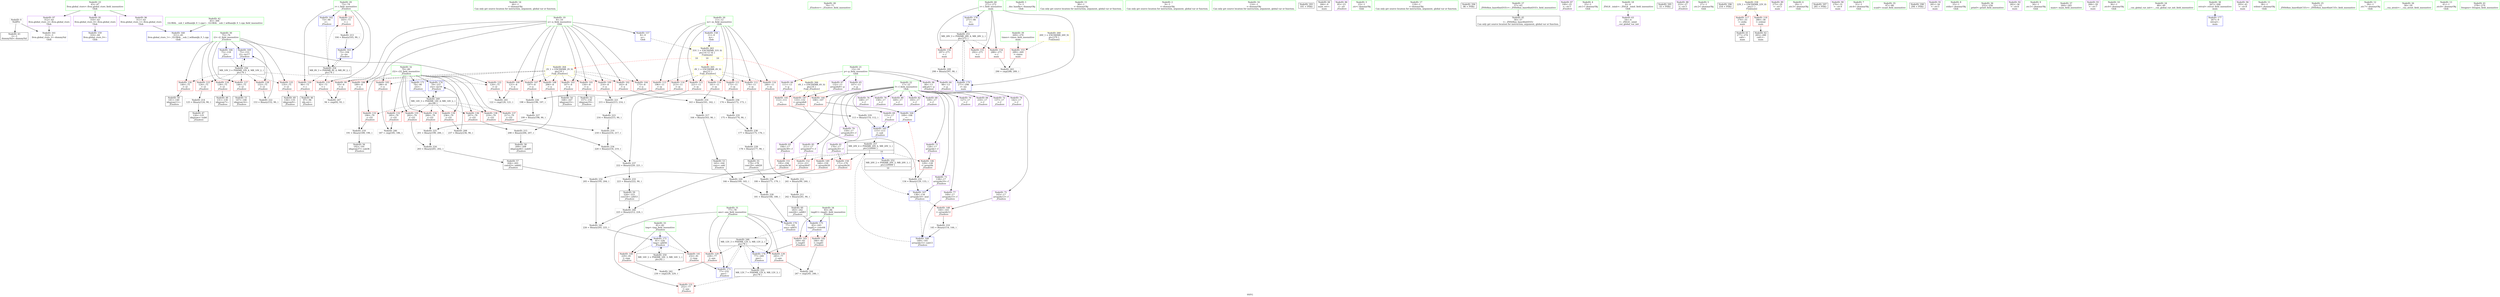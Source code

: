 digraph "SVFG" {
	label="SVFG";

	Node0x55d96ee1b950 [shape=record,color=grey,label="{NodeID: 0\nNullPtr}"];
	Node0x55d96ee1b950 -> Node0x55d96ee37590[style=solid];
	Node0x55d96ee1b950 -> Node0x55d96ee3f760[style=solid];
	Node0x55d96ee53ef0 [shape=record,color=yellow,style=double,label="{NodeID: 263\n31V_1 = ENCHI(MR_31V_0)\npts\{10 12 16 \}\nFun[main]|{<s0>10|<s1>10|<s2>10}}"];
	Node0x55d96ee53ef0:s0 -> Node0x55d96ee53fd0[style=dashed,color=red];
	Node0x55d96ee53ef0:s1 -> Node0x55d96ee540e0[style=dashed,color=red];
	Node0x55d96ee53ef0:s2 -> Node0x55d96ee541c0[style=dashed,color=red];
	Node0x55d96ee37b30 [shape=record,color=purple,label="{NodeID: 97\n312\<--43\nllvm.global_ctors_2\<--llvm.global_ctors\nGlob }"];
	Node0x55d96ee37b30 -> Node0x55d96ee3f760[style=solid];
	Node0x55d96ee35a40 [shape=record,color=green,label="{NodeID: 14\n44\<--1\n\<--dummyObj\nCan only get source location for instruction, argument, global var or function.}"];
	Node0x55d96ee386c0 [shape=record,color=red,label="{NodeID: 111\n172\<--11\n\<--m\n_Z5solvev\n}"];
	Node0x55d96ee386c0 -> Node0x55d96ee45650[style=solid];
	Node0x55d96ee36840 [shape=record,color=green,label="{NodeID: 28\n70\<--71\n_Z5solvev\<--_Z5solvev_field_insensitive\n}"];
	Node0x55d96ee3bcd0 [shape=record,color=grey,label="{NodeID: 208\n237 = Binary(236, 90, )\n}"];
	Node0x55d96ee3bcd0 -> Node0x55d96ee40220[style=solid];
	Node0x55d96ee3d960 [shape=record,color=red,label="{NodeID: 125\n135\<--75\n\<--i2\n_Z5solvev\n}"];
	Node0x55d96ee3d960 -> Node0x55d96ee38af0[style=solid];
	Node0x55d96ee37490 [shape=record,color=green,label="{NodeID: 42\n45\<--306\n_GLOBAL__sub_I_williamljb_0_1.cpp\<--_GLOBAL__sub_I_williamljb_0_1.cpp_field_insensitive\n}"];
	Node0x55d96ee37490 -> Node0x55d96ee3f660[style=solid];
	Node0x55d96ee44150 [shape=record,color=grey,label="{NodeID: 222\n153 = Binary(152, 90, )\n}"];
	Node0x55d96ee44150 -> Node0x55d96ee3fe10[style=solid];
	Node0x55d96ee3e4c0 [shape=record,color=red,label="{NodeID: 139\n236\<--79\n\<--i32\n_Z5solvev\n}"];
	Node0x55d96ee3e4c0 -> Node0x55d96ee3bcd0[style=solid];
	Node0x55d96ee390a0 [shape=record,color=black,label="{NodeID: 56\n192\<--191\nidxprom37\<--sub36\n_Z5solvev\n}"];
	Node0x55d96ee45650 [shape=record,color=grey,label="{NodeID: 236\n174 = Binary(172, 173, )\n}"];
	Node0x55d96ee45650 -> Node0x55d96ee454d0[style=solid];
	Node0x55d96ee3f020 [shape=record,color=red,label="{NodeID: 153\n289\<--269\n\<--times\nmain\n}"];
	Node0x55d96ee3f020 -> Node0x55d96ee3ca50[style=solid];
	Node0x55d96ee39c00 [shape=record,color=purple,label="{NodeID: 70\n127\<--17\n\<--f\n_Z5solvev\n}"];
	Node0x55d96ee50850 [shape=record,color=black,label="{NodeID: 250\nMR_16V_2 = PHI(MR_16V_3, MR_16V_1, )\npts\{82 \}\n}"];
	Node0x55d96ee50850 -> Node0x55d96ee40080[style=dashed];
	Node0x55d96ee3fc70 [shape=record,color=blue,label="{NodeID: 167\n138\<--134\narrayidx10\<--mul\n_Z5solvev\n}"];
	Node0x55d96ee3fc70 -> Node0x55d96ee3ec10[style=dashed];
	Node0x55d96ee3fc70 -> Node0x55d96ee3fd40[style=dashed];
	Node0x55d96ee3a760 [shape=record,color=purple,label="{NodeID: 84\n210\<--17\n\<--f\n_Z5solvev\n}"];
	Node0x55d96ee1bcb0 [shape=record,color=green,label="{NodeID: 1\n7\<--1\n__dso_handle\<--dummyObj\nGlob }"];
	Node0x55d96ee53fd0 [shape=record,color=yellow,style=double,label="{NodeID: 264\n2V_1 = ENCHI(MR_2V_0)\npts\{10 \}\nFun[_Z5solvev]}"];
	Node0x55d96ee53fd0 -> Node0x55d96ee37d00[style=dashed];
	Node0x55d96ee53fd0 -> Node0x55d96ee37dd0[style=dashed];
	Node0x55d96ee53fd0 -> Node0x55d96ee37ea0[style=dashed];
	Node0x55d96ee53fd0 -> Node0x55d96ee37f70[style=dashed];
	Node0x55d96ee53fd0 -> Node0x55d96ee38040[style=dashed];
	Node0x55d96ee53fd0 -> Node0x55d96ee38110[style=dashed];
	Node0x55d96ee53fd0 -> Node0x55d96ee381e0[style=dashed];
	Node0x55d96ee53fd0 -> Node0x55d96ee382b0[style=dashed];
	Node0x55d96ee53fd0 -> Node0x55d96ee38380[style=dashed];
	Node0x55d96ee53fd0 -> Node0x55d96ee38450[style=dashed];
	Node0x55d96ee53fd0 -> Node0x55d96ee38520[style=dashed];
	Node0x55d96ee37c30 [shape=record,color=purple,label="{NodeID: 98\n99\<--13\nadd.ptr\<--p\n_Z5solvev\n}"];
	Node0x55d96ee35b40 [shape=record,color=green,label="{NodeID: 15\n90\<--1\n\<--dummyObj\nCan only get source location for instruction, argument, global var or function.}"];
	Node0x55d96ee38790 [shape=record,color=red,label="{NodeID: 112\n176\<--11\n\<--m\n_Z5solvev\n}"];
	Node0x55d96ee38790 -> Node0x55d96ee3c2d0[style=solid];
	Node0x55d96ee36940 [shape=record,color=green,label="{NodeID: 29\n73\<--74\ni\<--i_field_insensitive\n_Z5solvev\n}"];
	Node0x55d96ee36940 -> Node0x55d96ee3d480[style=solid];
	Node0x55d96ee36940 -> Node0x55d96ee3d550[style=solid];
	Node0x55d96ee36940 -> Node0x55d96ee3d620[style=solid];
	Node0x55d96ee36940 -> Node0x55d96ee3f860[style=solid];
	Node0x55d96ee36940 -> Node0x55d96ee3f930[style=solid];
	Node0x55d96ee3be50 [shape=record,color=grey,label="{NodeID: 209\n298 = Binary(297, 90, )\n}"];
	Node0x55d96ee3be50 -> Node0x55d96ee40630[style=solid];
	Node0x55d96ee3da30 [shape=record,color=red,label="{NodeID: 126\n140\<--75\n\<--i2\n_Z5solvev\n}"];
	Node0x55d96ee3da30 -> Node0x55d96ee38bc0[style=solid];
	Node0x55d96ee37590 [shape=record,color=black,label="{NodeID: 43\n2\<--3\ndummyVal\<--dummyVal\n}"];
	Node0x55d96ee442d0 [shape=record,color=grey,label="{NodeID: 223\n216 = Binary(215, 90, )\n}"];
	Node0x55d96ee442d0 -> Node0x55d96ee43cd0[style=solid];
	Node0x55d96ee3e590 [shape=record,color=red,label="{NodeID: 140\n229\<--81\n\<--tmp\n_Z5solvev\n}"];
	Node0x55d96ee3e590 -> Node0x55d96ee3c8d0[style=solid];
	Node0x55d96ee39170 [shape=record,color=black,label="{NodeID: 57\n204\<--203\nconv43\<--add42\n_Z5solvev\n}"];
	Node0x55d96ee39170 -> Node0x55d96ee45050[style=solid];
	Node0x55d96ee3c150 [shape=record,color=grey,label="{NodeID: 237\n222 = Binary(220, 221, )\n}"];
	Node0x55d96ee3c150 -> Node0x55d96ee451d0[style=solid];
	Node0x55d96ee3f0f0 [shape=record,color=red,label="{NodeID: 154\n288\<--271\n\<--i\nmain\n}"];
	Node0x55d96ee3f0f0 -> Node0x55d96ee3ca50[style=solid];
	Node0x55d96ee39cd0 [shape=record,color=purple,label="{NodeID: 71\n128\<--17\narrayidx\<--f\n_Z5solvev\n}"];
	Node0x55d96ee39cd0 -> Node0x55d96ee3ea70[style=solid];
	Node0x55d96ee50d50 [shape=record,color=black,label="{NodeID: 251\nMR_28V_3 = PHI(MR_28V_4, MR_28V_2, )\npts\{272 \}\n}"];
	Node0x55d96ee50d50 -> Node0x55d96ee3f0f0[style=dashed];
	Node0x55d96ee50d50 -> Node0x55d96ee3f1c0[style=dashed];
	Node0x55d96ee50d50 -> Node0x55d96ee3f290[style=dashed];
	Node0x55d96ee50d50 -> Node0x55d96ee40630[style=dashed];
	Node0x55d96ee3fd40 [shape=record,color=blue,label="{NodeID: 168\n149\<--145\narrayidx15\<--sub13\n_Z5solvev\n}"];
	Node0x55d96ee3fd40 -> Node0x55d96ee52b50[style=dashed];
	Node0x55d96ee3a830 [shape=record,color=purple,label="{NodeID: 85\n211\<--17\narrayidx47\<--f\n_Z5solvev\n}"];
	Node0x55d96ee3a830 -> Node0x55d96ee3ef50[style=solid];
	Node0x55d96ee34b50 [shape=record,color=green,label="{NodeID: 2\n9\<--1\n\<--dummyObj\nCan only get source location for instruction, argument, global var or function.}"];
	Node0x55d96ee540e0 [shape=record,color=yellow,style=double,label="{NodeID: 265\n4V_1 = ENCHI(MR_4V_0)\npts\{12 \}\nFun[_Z5solvev]}"];
	Node0x55d96ee540e0 -> Node0x55d96ee385f0[style=dashed];
	Node0x55d96ee540e0 -> Node0x55d96ee386c0[style=dashed];
	Node0x55d96ee540e0 -> Node0x55d96ee38790[style=dashed];
	Node0x55d96ee540e0 -> Node0x55d96ee38860[style=dashed];
	Node0x55d96ee540e0 -> Node0x55d96ee38930[style=dashed];
	Node0x55d96ee540e0 -> Node0x55d96ee3d140[style=dashed];
	Node0x55d96ee540e0 -> Node0x55d96ee3d210[style=dashed];
	Node0x55d96ee37d00 [shape=record,color=red,label="{NodeID: 99\n93\<--8\n\<--n\n_Z5solvev\n}"];
	Node0x55d96ee37d00 -> Node0x55d96ee3d050[style=solid];
	Node0x55d96ee35c40 [shape=record,color=green,label="{NodeID: 16\n114\<--1\n\<--dummyObj\nCan only get source location for instruction, argument, global var or function.}"];
	Node0x55d96ee38860 [shape=record,color=red,label="{NodeID: 113\n196\<--11\n\<--m\n_Z5solvev\n}"];
	Node0x55d96ee38860 -> Node0x55d96ee44750[style=solid];
	Node0x55d96ee36a10 [shape=record,color=green,label="{NodeID: 30\n75\<--76\ni2\<--i2_field_insensitive\n_Z5solvev\n}"];
	Node0x55d96ee36a10 -> Node0x55d96ee3d6f0[style=solid];
	Node0x55d96ee36a10 -> Node0x55d96ee3d7c0[style=solid];
	Node0x55d96ee36a10 -> Node0x55d96ee3d890[style=solid];
	Node0x55d96ee36a10 -> Node0x55d96ee3d960[style=solid];
	Node0x55d96ee36a10 -> Node0x55d96ee3da30[style=solid];
	Node0x55d96ee36a10 -> Node0x55d96ee3db00[style=solid];
	Node0x55d96ee36a10 -> Node0x55d96ee3dbd0[style=solid];
	Node0x55d96ee36a10 -> Node0x55d96ee3fba0[style=solid];
	Node0x55d96ee36a10 -> Node0x55d96ee3fe10[style=solid];
	Node0x55d96eb5d0f0 [shape=record,color=black,label="{NodeID: 293\n101 = PHI()\n}"];
	Node0x55d96ee3bfd0 [shape=record,color=grey,label="{NodeID: 210\n145 = Binary(114, 144, )\n}"];
	Node0x55d96ee3bfd0 -> Node0x55d96ee3fd40[style=solid];
	Node0x55d96ee3db00 [shape=record,color=red,label="{NodeID: 127\n146\<--75\n\<--i2\n_Z5solvev\n}"];
	Node0x55d96ee3db00 -> Node0x55d96ee38c90[style=solid];
	Node0x55d96ee37690 [shape=record,color=black,label="{NodeID: 44\n266\<--9\nmain_ret\<--\nmain\n}"];
	Node0x55d96ee44450 [shape=record,color=grey,label="{NodeID: 224\n203 = Binary(201, 202, )\n}"];
	Node0x55d96ee44450 -> Node0x55d96ee39170[style=solid];
	Node0x55d96ee3e660 [shape=record,color=red,label="{NodeID: 141\n232\<--81\n\<--tmp\n_Z5solvev\n}"];
	Node0x55d96ee3e660 -> Node0x55d96ee40150[style=solid];
	Node0x55d96ee39240 [shape=record,color=black,label="{NodeID: 58\n209\<--208\nidxprom46\<--sub45\n_Z5solvev\n}"];
	Node0x55d96ee3c2d0 [shape=record,color=grey,label="{NodeID: 238\n177 = Binary(175, 176, )\n}"];
	Node0x55d96ee3c2d0 -> Node0x55d96ee3c450[style=solid];
	Node0x55d96ee3f1c0 [shape=record,color=red,label="{NodeID: 155\n292\<--271\n\<--i\nmain\n}"];
	Node0x55d96ee39da0 [shape=record,color=purple,label="{NodeID: 72\n137\<--17\n\<--f\n_Z5solvev\n}"];
	Node0x55d96ee51250 [shape=record,color=black,label="{NodeID: 252\nMR_20V_2 = PHI(MR_20V_3, MR_20V_1, )\npts\{220000 \}\n|{<s0>10}}"];
	Node0x55d96ee51250:s0 -> Node0x55d96ee3fa00[style=dashed,color=red];
	Node0x55d96ee3fe10 [shape=record,color=blue,label="{NodeID: 169\n75\<--153\ni2\<--inc17\n_Z5solvev\n}"];
	Node0x55d96ee3fe10 -> Node0x55d96ee52650[style=dashed];
	Node0x55d96ee3a900 [shape=record,color=purple,label="{NodeID: 86\n85\<--23\n\<--.str\n_Z5solvev\n}"];
	Node0x55d96ee34be0 [shape=record,color=green,label="{NodeID: 3\n23\<--1\n.str\<--dummyObj\nGlob }"];
	Node0x55d96ee541c0 [shape=record,color=yellow,style=double,label="{NodeID: 266\n6V_1 = ENCHI(MR_6V_0)\npts\{16 \}\nFun[_Z5solvev]}"];
	Node0x55d96ee541c0 -> Node0x55d96ee3e8d0[style=dashed];
	Node0x55d96ee541c0 -> Node0x55d96ee3e9a0[style=dashed];
	Node0x55d96ee541c0 -> Node0x55d96ee3eb40[style=dashed];
	Node0x55d96ee37dd0 [shape=record,color=red,label="{NodeID: 100\n121\<--8\n\<--n\n_Z5solvev\n}"];
	Node0x55d96ee37dd0 -> Node0x55d96ee3cd50[style=solid];
	Node0x55d96ee35d40 [shape=record,color=green,label="{NodeID: 17\n118\<--1\n\<--dummyObj\nCan only get source location for instruction, argument, global var or function.}"];
	Node0x55d96ee38930 [shape=record,color=red,label="{NodeID: 114\n213\<--11\n\<--m\n_Z5solvev\n}"];
	Node0x55d96ee38930 -> Node0x55d96ee43fd0[style=solid];
	Node0x55d96ee36ae0 [shape=record,color=green,label="{NodeID: 31\n77\<--78\nans\<--ans_field_insensitive\n_Z5solvev\n}"];
	Node0x55d96ee36ae0 -> Node0x55d96ee3dca0[style=solid];
	Node0x55d96ee36ae0 -> Node0x55d96ee3dd70[style=solid];
	Node0x55d96ee36ae0 -> Node0x55d96ee3de40[style=solid];
	Node0x55d96ee36ae0 -> Node0x55d96ee3fee0[style=solid];
	Node0x55d96ee36ae0 -> Node0x55d96ee40150[style=solid];
	Node0x55d96ee36ae0 -> Node0x55d96ee403c0[style=solid];
	Node0x55d96ee5f280 [shape=record,color=black,label="{NodeID: 294\n86 = PHI()\n}"];
	Node0x55d96ee430d0 [shape=record,color=grey,label="{NodeID: 211\n242 = Binary(241, 90, )\n}"];
	Node0x55d96ee430d0 -> Node0x55d96ee393e0[style=solid];
	Node0x55d96ee3dbd0 [shape=record,color=red,label="{NodeID: 128\n152\<--75\n\<--i2\n_Z5solvev\n}"];
	Node0x55d96ee3dbd0 -> Node0x55d96ee44150[style=solid];
	Node0x55d96ee37760 [shape=record,color=black,label="{NodeID: 45\n56\<--57\n\<--_ZNSt8ios_base4InitD1Ev\nCan only get source location for instruction, argument, global var or function.}"];
	Node0x55d96ee445d0 [shape=record,color=grey,label="{NodeID: 225\n201 = Binary(199, 200, )\n}"];
	Node0x55d96ee445d0 -> Node0x55d96ee44450[style=solid];
	Node0x55d96ee3e730 [shape=record,color=red,label="{NodeID: 142\n246\<--83\n\<--tmp61\n_Z5solvev\n}"];
	Node0x55d96ee3e730 -> Node0x55d96ee3cbd0[style=solid];
	Node0x55d96ee39310 [shape=record,color=black,label="{NodeID: 59\n224\<--223\nconv54\<--add53\n_Z5solvev\n}"];
	Node0x55d96ee39310 -> Node0x55d96ee3c5d0[style=solid];
	Node0x55d96ee3c450 [shape=record,color=grey,label="{NodeID: 239\n178 = Binary(177, 90, )\n}"];
	Node0x55d96ee3c450 -> Node0x55d96ee38fd0[style=solid];
	Node0x55d96ee3f290 [shape=record,color=red,label="{NodeID: 156\n297\<--271\n\<--i\nmain\n}"];
	Node0x55d96ee3f290 -> Node0x55d96ee3be50[style=solid];
	Node0x55d96ee39e70 [shape=record,color=purple,label="{NodeID: 73\n138\<--17\narrayidx10\<--f\n_Z5solvev\n}"];
	Node0x55d96ee39e70 -> Node0x55d96ee3fc70[style=solid];
	Node0x55d96ee3fee0 [shape=record,color=blue,label="{NodeID: 170\n77\<--181\nans\<--add31\n_Z5solvev\n}"];
	Node0x55d96ee3fee0 -> Node0x55d96ee4fe50[style=dashed];
	Node0x55d96ee3a9d0 [shape=record,color=purple,label="{NodeID: 87\n100\<--25\n\<--.str.1\n_Z5solvev\n}"];
	Node0x55d96ee34c70 [shape=record,color=green,label="{NodeID: 4\n25\<--1\n.str.1\<--dummyObj\nGlob }"];
	Node0x55d96ee37ea0 [shape=record,color=red,label="{NodeID: 101\n156\<--8\n\<--n\n_Z5solvev\n}"];
	Node0x55d96ee37ea0 -> Node0x55d96ee38d60[style=solid];
	Node0x55d96ee35e40 [shape=record,color=green,label="{NodeID: 18\n4\<--6\n_ZStL8__ioinit\<--_ZStL8__ioinit_field_insensitive\nGlob }"];
	Node0x55d96ee35e40 -> Node0x55d96ee39650[style=solid];
	Node0x55d96ee3d140 [shape=record,color=red,label="{NodeID: 115\n221\<--11\n\<--m\n_Z5solvev\n}"];
	Node0x55d96ee3d140 -> Node0x55d96ee3c150[style=solid];
	Node0x55d96ee36bb0 [shape=record,color=green,label="{NodeID: 32\n79\<--80\ni32\<--i32_field_insensitive\n_Z5solvev\n}"];
	Node0x55d96ee36bb0 -> Node0x55d96ee3df10[style=solid];
	Node0x55d96ee36bb0 -> Node0x55d96ee3dfe0[style=solid];
	Node0x55d96ee36bb0 -> Node0x55d96ee3e0b0[style=solid];
	Node0x55d96ee36bb0 -> Node0x55d96ee3e180[style=solid];
	Node0x55d96ee36bb0 -> Node0x55d96ee3e250[style=solid];
	Node0x55d96ee36bb0 -> Node0x55d96ee3e320[style=solid];
	Node0x55d96ee36bb0 -> Node0x55d96ee3e3f0[style=solid];
	Node0x55d96ee36bb0 -> Node0x55d96ee3e4c0[style=solid];
	Node0x55d96ee36bb0 -> Node0x55d96ee3ffb0[style=solid];
	Node0x55d96ee36bb0 -> Node0x55d96ee40220[style=solid];
	Node0x55d96ee5f380 [shape=record,color=black,label="{NodeID: 295\n55 = PHI()\n}"];
	Node0x55d96ee43250 [shape=record,color=grey,label="{NodeID: 212\n241 = Binary(90, 240, )\n}"];
	Node0x55d96ee43250 -> Node0x55d96ee430d0[style=solid];
	Node0x55d96ee3dca0 [shape=record,color=red,label="{NodeID: 129\n228\<--77\n\<--ans\n_Z5solvev\n}"];
	Node0x55d96ee3dca0 -> Node0x55d96ee3c8d0[style=solid];
	Node0x55d96ee37860 [shape=record,color=black,label="{NodeID: 46\n97\<--96\nidx.ext\<--\n_Z5solvev\n}"];
	Node0x55d96ee44750 [shape=record,color=grey,label="{NodeID: 226\n198 = Binary(196, 197, )\n}"];
	Node0x55d96ee44750 -> Node0x55d96ee448d0[style=solid];
	Node0x55d96ee3e800 [shape=record,color=red,label="{NodeID: 143\n249\<--83\n\<--tmp61\n_Z5solvev\n}"];
	Node0x55d96ee3e800 -> Node0x55d96ee403c0[style=solid];
	Node0x55d96ee393e0 [shape=record,color=black,label="{NodeID: 60\n243\<--242\nconv64\<--add63\n_Z5solvev\n}"];
	Node0x55d96ee393e0 -> Node0x55d96ee402f0[style=solid];
	Node0x55d96ee3c5d0 [shape=record,color=grey,label="{NodeID: 240\n225 = Binary(212, 224, )\n}"];
	Node0x55d96ee3c5d0 -> Node0x55d96ee3c750[style=solid];
	Node0x55d96ee3f360 [shape=record,color=blue,label="{NodeID: 157\n8\<--9\nn\<--\nGlob }"];
	Node0x55d96ee3f360 -> Node0x55d96ee53ef0[style=dashed];
	Node0x55d96ee39f40 [shape=record,color=purple,label="{NodeID: 74\n142\<--17\n\<--f\n_Z5solvev\n}"];
	Node0x55d96ee51c50 [shape=record,color=black,label="{NodeID: 254\nMR_8V_3 = PHI(MR_8V_4, MR_8V_2, )\npts\{74 \}\n}"];
	Node0x55d96ee51c50 -> Node0x55d96ee3d480[style=dashed];
	Node0x55d96ee51c50 -> Node0x55d96ee3d550[style=dashed];
	Node0x55d96ee51c50 -> Node0x55d96ee3d620[style=dashed];
	Node0x55d96ee51c50 -> Node0x55d96ee3f930[style=dashed];
	Node0x55d96ee3ffb0 [shape=record,color=blue,label="{NodeID: 171\n79\<--90\ni32\<--\n_Z5solvev\n}"];
	Node0x55d96ee3ffb0 -> Node0x55d96ee50350[style=dashed];
	Node0x55d96ee3aaa0 [shape=record,color=purple,label="{NodeID: 88\n253\<--27\n\<--.str.2\n_Z5solvev\n}"];
	Node0x55d96ee34d00 [shape=record,color=green,label="{NodeID: 5\n27\<--1\n.str.2\<--dummyObj\nGlob }"];
	Node0x55d96ee37f70 [shape=record,color=red,label="{NodeID: 102\n162\<--8\n\<--n\n_Z5solvev\n}"];
	Node0x55d96ee37f70 -> Node0x55d96ee43850[style=solid];
	Node0x55d96ee35f40 [shape=record,color=green,label="{NodeID: 19\n8\<--10\nn\<--n_field_insensitive\nGlob }"];
	Node0x55d96ee35f40 -> Node0x55d96ee37d00[style=solid];
	Node0x55d96ee35f40 -> Node0x55d96ee37dd0[style=solid];
	Node0x55d96ee35f40 -> Node0x55d96ee37ea0[style=solid];
	Node0x55d96ee35f40 -> Node0x55d96ee37f70[style=solid];
	Node0x55d96ee35f40 -> Node0x55d96ee38040[style=solid];
	Node0x55d96ee35f40 -> Node0x55d96ee38110[style=solid];
	Node0x55d96ee35f40 -> Node0x55d96ee381e0[style=solid];
	Node0x55d96ee35f40 -> Node0x55d96ee382b0[style=solid];
	Node0x55d96ee35f40 -> Node0x55d96ee38380[style=solid];
	Node0x55d96ee35f40 -> Node0x55d96ee38450[style=solid];
	Node0x55d96ee35f40 -> Node0x55d96ee38520[style=solid];
	Node0x55d96ee35f40 -> Node0x55d96ee3f360[style=solid];
	Node0x55d96ee3d210 [shape=record,color=red,label="{NodeID: 116\n240\<--11\n\<--m\n_Z5solvev\n}"];
	Node0x55d96ee3d210 -> Node0x55d96ee43250[style=solid];
	Node0x55d96ee36c80 [shape=record,color=green,label="{NodeID: 33\n81\<--82\ntmp\<--tmp_field_insensitive\n_Z5solvev\n}"];
	Node0x55d96ee36c80 -> Node0x55d96ee3e590[style=solid];
	Node0x55d96ee36c80 -> Node0x55d96ee3e660[style=solid];
	Node0x55d96ee36c80 -> Node0x55d96ee40080[style=solid];
	Node0x55d96ee5f480 [shape=record,color=black,label="{NodeID: 296\n254 = PHI()\n}"];
	Node0x55d96ee433d0 [shape=record,color=grey,label="{NodeID: 213\n104 = Binary(103, 90, )\n}"];
	Node0x55d96ee433d0 -> Node0x55d96ee3f930[style=solid];
	Node0x55d96ee3dd70 [shape=record,color=red,label="{NodeID: 130\n245\<--77\n\<--ans\n_Z5solvev\n}"];
	Node0x55d96ee3dd70 -> Node0x55d96ee3cbd0[style=solid];
	Node0x55d96ee37930 [shape=record,color=black,label="{NodeID: 47\n126\<--125\nidxprom\<--sub6\n_Z5solvev\n}"];
	Node0x55d96ee448d0 [shape=record,color=grey,label="{NodeID: 227\n199 = Binary(198, 90, )\n}"];
	Node0x55d96ee448d0 -> Node0x55d96ee445d0[style=solid];
	Node0x55d96ee3e8d0 [shape=record,color=red,label="{NodeID: 144\n108\<--107\n\<--\n_Z5solvev\n}"];
	Node0x55d96ee3e8d0 -> Node0x55d96ee3fa00[style=solid];
	Node0x55d96ee394b0 [shape=record,color=black,label="{NodeID: 61\n277\<--274\ncall\<--\nmain\n}"];
	Node0x55d96ee3c750 [shape=record,color=grey,label="{NodeID: 241\n226 = Binary(205, 225, )\n}"];
	Node0x55d96ee3c750 -> Node0x55d96ee40080[style=solid];
	Node0x55d96ee3f460 [shape=record,color=blue,label="{NodeID: 158\n11\<--9\nm\<--\nGlob }"];
	Node0x55d96ee3f460 -> Node0x55d96ee53ef0[style=dashed];
	Node0x55d96ee3a010 [shape=record,color=purple,label="{NodeID: 75\n143\<--17\narrayidx12\<--f\n_Z5solvev\n}"];
	Node0x55d96ee3a010 -> Node0x55d96ee3ec10[style=solid];
	Node0x55d96ee52150 [shape=record,color=black,label="{NodeID: 255\nMR_12V_7 = PHI(MR_12V_6, MR_12V_3, )\npts\{78 \}\n}"];
	Node0x55d96ee52150 -> Node0x55d96ee3de40[style=dashed];
	Node0x55d96ee40080 [shape=record,color=blue,label="{NodeID: 172\n81\<--226\ntmp\<--add56\n_Z5solvev\n}"];
	Node0x55d96ee40080 -> Node0x55d96ee3e590[style=dashed];
	Node0x55d96ee40080 -> Node0x55d96ee3e660[style=dashed];
	Node0x55d96ee40080 -> Node0x55d96ee50850[style=dashed];
	Node0x55d96ee3ab70 [shape=record,color=purple,label="{NodeID: 89\n275\<--29\n\<--.str.3\nmain\n}"];
	Node0x55d96ee35540 [shape=record,color=green,label="{NodeID: 6\n29\<--1\n.str.3\<--dummyObj\nGlob }"];
	Node0x55d96ee38040 [shape=record,color=red,label="{NodeID: 103\n167\<--8\n\<--n\n_Z5solvev\n}"];
	Node0x55d96ee38040 -> Node0x55d96ee38f00[style=solid];
	Node0x55d96ee36040 [shape=record,color=green,label="{NodeID: 20\n11\<--12\nm\<--m_field_insensitive\nGlob }"];
	Node0x55d96ee36040 -> Node0x55d96ee385f0[style=solid];
	Node0x55d96ee36040 -> Node0x55d96ee386c0[style=solid];
	Node0x55d96ee36040 -> Node0x55d96ee38790[style=solid];
	Node0x55d96ee36040 -> Node0x55d96ee38860[style=solid];
	Node0x55d96ee36040 -> Node0x55d96ee38930[style=solid];
	Node0x55d96ee36040 -> Node0x55d96ee3d140[style=solid];
	Node0x55d96ee36040 -> Node0x55d96ee3d210[style=solid];
	Node0x55d96ee36040 -> Node0x55d96ee3f460[style=solid];
	Node0x55d96ee3d2e0 [shape=record,color=red,label="{NodeID: 117\n274\<--33\n\<--stdin\nmain\n}"];
	Node0x55d96ee3d2e0 -> Node0x55d96ee394b0[style=solid];
	Node0x55d96ee36d50 [shape=record,color=green,label="{NodeID: 34\n83\<--84\ntmp61\<--tmp61_field_insensitive\n_Z5solvev\n}"];
	Node0x55d96ee36d50 -> Node0x55d96ee3e730[style=solid];
	Node0x55d96ee36d50 -> Node0x55d96ee3e800[style=solid];
	Node0x55d96ee36d50 -> Node0x55d96ee402f0[style=solid];
	Node0x55d96ee5fbe0 [shape=record,color=black,label="{NodeID: 297\n285 = PHI()\n}"];
	Node0x55d96ee43550 [shape=record,color=grey,label="{NodeID: 214\n125 = Binary(124, 90, )\n}"];
	Node0x55d96ee43550 -> Node0x55d96ee37930[style=solid];
	Node0x55d96ee3de40 [shape=record,color=red,label="{NodeID: 131\n252\<--77\n\<--ans\n_Z5solvev\n}"];
	Node0x55d96ee38a20 [shape=record,color=black,label="{NodeID: 48\n131\<--130\nidxprom7\<--\n_Z5solvev\n}"];
	Node0x55d96ee44a50 [shape=record,color=grey,label="{NodeID: 228\n181 = Binary(166, 180, )\n}"];
	Node0x55d96ee44a50 -> Node0x55d96ee3fee0[style=solid];
	Node0x55d96ee3e9a0 [shape=record,color=red,label="{NodeID: 145\n112\<--111\n\<--\n_Z5solvev\n}"];
	Node0x55d96ee3e9a0 -> Node0x55d96ee44bd0[style=solid];
	Node0x55d96ee39580 [shape=record,color=black,label="{NodeID: 62\n283\<--280\ncall1\<--\nmain\n}"];
	Node0x55d96ee3c8d0 [shape=record,color=grey,label="{NodeID: 242\n230 = cmp(228, 229, )\n}"];
	Node0x55d96ee3f560 [shape=record,color=blue,label="{NodeID: 159\n310\<--44\nllvm.global_ctors_0\<--\nGlob }"];
	Node0x55d96ee3a0e0 [shape=record,color=purple,label="{NodeID: 76\n148\<--17\n\<--f\n_Z5solvev\n}"];
	Node0x55d96ee52650 [shape=record,color=black,label="{NodeID: 256\nMR_10V_3 = PHI(MR_10V_4, MR_10V_2, )\npts\{76 \}\n}"];
	Node0x55d96ee52650 -> Node0x55d96ee3d6f0[style=dashed];
	Node0x55d96ee52650 -> Node0x55d96ee3d7c0[style=dashed];
	Node0x55d96ee52650 -> Node0x55d96ee3d890[style=dashed];
	Node0x55d96ee52650 -> Node0x55d96ee3d960[style=dashed];
	Node0x55d96ee52650 -> Node0x55d96ee3da30[style=dashed];
	Node0x55d96ee52650 -> Node0x55d96ee3db00[style=dashed];
	Node0x55d96ee52650 -> Node0x55d96ee3dbd0[style=dashed];
	Node0x55d96ee52650 -> Node0x55d96ee3fe10[style=dashed];
	Node0x55d96ee40150 [shape=record,color=blue,label="{NodeID: 173\n77\<--232\nans\<--\n_Z5solvev\n}"];
	Node0x55d96ee40150 -> Node0x55d96ee4fe50[style=dashed];
	Node0x55d96ee3ac40 [shape=record,color=purple,label="{NodeID: 90\n276\<--31\n\<--.str.4\nmain\n}"];
	Node0x55d96ee355d0 [shape=record,color=green,label="{NodeID: 7\n31\<--1\n.str.4\<--dummyObj\nGlob }"];
	Node0x55d96ee38110 [shape=record,color=red,label="{NodeID: 104\n173\<--8\n\<--n\n_Z5solvev\n}"];
	Node0x55d96ee38110 -> Node0x55d96ee45650[style=solid];
	Node0x55d96ee36140 [shape=record,color=green,label="{NodeID: 21\n13\<--16\np\<--p_field_insensitive\nGlob }"];
	Node0x55d96ee36140 -> Node0x55d96ee39720[style=solid];
	Node0x55d96ee36140 -> Node0x55d96ee397f0[style=solid];
	Node0x55d96ee36140 -> Node0x55d96ee398c0[style=solid];
	Node0x55d96ee36140 -> Node0x55d96ee39990[style=solid];
	Node0x55d96ee36140 -> Node0x55d96ee37c30[style=solid];
	Node0x55d96ee3d3b0 [shape=record,color=red,label="{NodeID: 118\n280\<--38\n\<--stdout\nmain\n}"];
	Node0x55d96ee3d3b0 -> Node0x55d96ee39580[style=solid];
	Node0x55d96ee36e20 [shape=record,color=green,label="{NodeID: 35\n87\<--88\nscanf\<--scanf_field_insensitive\n}"];
	Node0x55d96ee5fce0 [shape=record,color=black,label="{NodeID: 298\n294 = PHI()\n}"];
	Node0x55d96ee436d0 [shape=record,color=grey,label="{NodeID: 215\n208 = Binary(206, 207, )\n}"];
	Node0x55d96ee436d0 -> Node0x55d96ee39240[style=solid];
	Node0x55d96ee3df10 [shape=record,color=red,label="{NodeID: 132\n185\<--79\n\<--i32\n_Z5solvev\n}"];
	Node0x55d96ee3df10 -> Node0x55d96ee3ced0[style=solid];
	Node0x55d96ee38af0 [shape=record,color=black,label="{NodeID: 49\n136\<--135\nidxprom9\<--\n_Z5solvev\n}"];
	Node0x55d96ee44bd0 [shape=record,color=grey,label="{NodeID: 229\n113 = Binary(114, 112, )\n}"];
	Node0x55d96ee44bd0 -> Node0x55d96ee3fad0[style=solid];
	Node0x55d96ee3ea70 [shape=record,color=red,label="{NodeID: 146\n129\<--128\n\<--arrayidx\n_Z5solvev\n}"];
	Node0x55d96ee3ea70 -> Node0x55d96ee44ed0[style=solid];
	Node0x55d96ee39650 [shape=record,color=purple,label="{NodeID: 63\n54\<--4\n\<--_ZStL8__ioinit\n__cxx_global_var_init\n}"];
	Node0x55d96ee3ca50 [shape=record,color=grey,label="{NodeID: 243\n290 = cmp(288, 289, )\n}"];
	Node0x55d96ee3f660 [shape=record,color=blue,label="{NodeID: 160\n311\<--45\nllvm.global_ctors_1\<--_GLOBAL__sub_I_williamljb_0_1.cpp\nGlob }"];
	Node0x55d96ee3a1b0 [shape=record,color=purple,label="{NodeID: 77\n149\<--17\narrayidx15\<--f\n_Z5solvev\n}"];
	Node0x55d96ee3a1b0 -> Node0x55d96ee3fd40[style=solid];
	Node0x55d96ee52b50 [shape=record,color=black,label="{NodeID: 257\nMR_20V_4 = PHI(MR_20V_6, MR_20V_3, )\npts\{220000 \}\n|{|<s6>10}}"];
	Node0x55d96ee52b50 -> Node0x55d96ee3ea70[style=dashed];
	Node0x55d96ee52b50 -> Node0x55d96ee3ece0[style=dashed];
	Node0x55d96ee52b50 -> Node0x55d96ee3edb0[style=dashed];
	Node0x55d96ee52b50 -> Node0x55d96ee3ee80[style=dashed];
	Node0x55d96ee52b50 -> Node0x55d96ee3ef50[style=dashed];
	Node0x55d96ee52b50 -> Node0x55d96ee3fc70[style=dashed];
	Node0x55d96ee52b50:s6 -> Node0x55d96ee51250[style=dashed,color=blue];
	Node0x55d96ee40220 [shape=record,color=blue,label="{NodeID: 174\n79\<--237\ni32\<--inc59\n_Z5solvev\n}"];
	Node0x55d96ee40220 -> Node0x55d96ee50350[style=dashed];
	Node0x55d96ee3ad10 [shape=record,color=purple,label="{NodeID: 91\n281\<--34\n\<--.str.5\nmain\n}"];
	Node0x55d96ee35660 [shape=record,color=green,label="{NodeID: 8\n33\<--1\nstdin\<--dummyObj\nGlob }"];
	Node0x55d96ee381e0 [shape=record,color=red,label="{NodeID: 105\n186\<--8\n\<--n\n_Z5solvev\n}"];
	Node0x55d96ee381e0 -> Node0x55d96ee3ced0[style=solid];
	Node0x55d96ee36240 [shape=record,color=green,label="{NodeID: 22\n17\<--22\nf\<--f_field_insensitive\nGlob }"];
	Node0x55d96ee36240 -> Node0x55d96ee39a60[style=solid];
	Node0x55d96ee36240 -> Node0x55d96ee39b30[style=solid];
	Node0x55d96ee36240 -> Node0x55d96ee39c00[style=solid];
	Node0x55d96ee36240 -> Node0x55d96ee39cd0[style=solid];
	Node0x55d96ee36240 -> Node0x55d96ee39da0[style=solid];
	Node0x55d96ee36240 -> Node0x55d96ee39e70[style=solid];
	Node0x55d96ee36240 -> Node0x55d96ee39f40[style=solid];
	Node0x55d96ee36240 -> Node0x55d96ee3a010[style=solid];
	Node0x55d96ee36240 -> Node0x55d96ee3a0e0[style=solid];
	Node0x55d96ee36240 -> Node0x55d96ee3a1b0[style=solid];
	Node0x55d96ee36240 -> Node0x55d96ee3a280[style=solid];
	Node0x55d96ee36240 -> Node0x55d96ee3a350[style=solid];
	Node0x55d96ee36240 -> Node0x55d96ee3a420[style=solid];
	Node0x55d96ee36240 -> Node0x55d96ee3a4f0[style=solid];
	Node0x55d96ee36240 -> Node0x55d96ee3a5c0[style=solid];
	Node0x55d96ee36240 -> Node0x55d96ee3a690[style=solid];
	Node0x55d96ee36240 -> Node0x55d96ee3a760[style=solid];
	Node0x55d96ee36240 -> Node0x55d96ee3a830[style=solid];
	Node0x55d96ee3d480 [shape=record,color=red,label="{NodeID: 119\n92\<--73\n\<--i\n_Z5solvev\n}"];
	Node0x55d96ee3d480 -> Node0x55d96ee3d050[style=solid];
	Node0x55d96ee36f20 [shape=record,color=green,label="{NodeID: 36\n255\<--256\nprintf\<--printf_field_insensitive\n}"];
	Node0x55d96ee43850 [shape=record,color=grey,label="{NodeID: 216\n163 = Binary(161, 162, )\n}"];
	Node0x55d96ee43850 -> Node0x55d96ee439d0[style=solid];
	Node0x55d96ee3dfe0 [shape=record,color=red,label="{NodeID: 133\n190\<--79\n\<--i32\n_Z5solvev\n}"];
	Node0x55d96ee3dfe0 -> Node0x55d96ee43b50[style=solid];
	Node0x55d96ee38bc0 [shape=record,color=black,label="{NodeID: 50\n141\<--140\nidxprom11\<--\n_Z5solvev\n}"];
	Node0x55d96ee44d50 [shape=record,color=grey,label="{NodeID: 230\n180 = Binary(171, 179, )\n}"];
	Node0x55d96ee44d50 -> Node0x55d96ee44a50[style=solid];
	Node0x55d96ee3eb40 [shape=record,color=red,label="{NodeID: 147\n133\<--132\n\<--arrayidx8\n_Z5solvev\n}"];
	Node0x55d96ee3eb40 -> Node0x55d96ee44ed0[style=solid];
	Node0x55d96ee39720 [shape=record,color=purple,label="{NodeID: 64\n98\<--13\n\<--p\n_Z5solvev\n}"];
	Node0x55d96ee3cbd0 [shape=record,color=grey,label="{NodeID: 244\n247 = cmp(245, 246, )\n}"];
	Node0x55d96ee3f760 [shape=record,color=blue, style = dotted,label="{NodeID: 161\n312\<--3\nllvm.global_ctors_2\<--dummyVal\nGlob }"];
	Node0x55d96ee3a280 [shape=record,color=purple,label="{NodeID: 78\n158\<--17\n\<--f\n_Z5solvev\n}"];
	Node0x55d96ee53050 [shape=record,color=yellow,style=double,label="{NodeID: 258\n22V_1 = ENCHI(MR_22V_0)\npts\{1 \}\nFun[main]}"];
	Node0x55d96ee53050 -> Node0x55d96ee3d2e0[style=dashed];
	Node0x55d96ee53050 -> Node0x55d96ee3d3b0[style=dashed];
	Node0x55d96ee402f0 [shape=record,color=blue,label="{NodeID: 175\n83\<--243\ntmp61\<--conv64\n_Z5solvev\n}"];
	Node0x55d96ee402f0 -> Node0x55d96ee3e730[style=dashed];
	Node0x55d96ee402f0 -> Node0x55d96ee3e800[style=dashed];
	Node0x55d96ee3ade0 [shape=record,color=purple,label="{NodeID: 92\n282\<--36\n\<--.str.6\nmain\n}"];
	Node0x55d96ee356f0 [shape=record,color=green,label="{NodeID: 9\n34\<--1\n.str.5\<--dummyObj\nGlob }"];
	Node0x55d96ee382b0 [shape=record,color=red,label="{NodeID: 106\n189\<--8\n\<--n\n_Z5solvev\n}"];
	Node0x55d96ee382b0 -> Node0x55d96ee43b50[style=solid];
	Node0x55d96ee36340 [shape=record,color=green,label="{NodeID: 23\n43\<--47\nllvm.global_ctors\<--llvm.global_ctors_field_insensitive\nGlob }"];
	Node0x55d96ee36340 -> Node0x55d96ee3b050[style=solid];
	Node0x55d96ee36340 -> Node0x55d96ee37a30[style=solid];
	Node0x55d96ee36340 -> Node0x55d96ee37b30[style=solid];
	Node0x55d96ee3d550 [shape=record,color=red,label="{NodeID: 120\n96\<--73\n\<--i\n_Z5solvev\n}"];
	Node0x55d96ee3d550 -> Node0x55d96ee37860[style=solid];
	Node0x55d96ee37020 [shape=record,color=green,label="{NodeID: 37\n264\<--265\nmain\<--main_field_insensitive\n}"];
	Node0x55d96ee439d0 [shape=record,color=grey,label="{NodeID: 217\n164 = Binary(163, 90, )\n}"];
	Node0x55d96ee439d0 -> Node0x55d96ee38e30[style=solid];
	Node0x55d96ee3e0b0 [shape=record,color=red,label="{NodeID: 134\n200\<--79\n\<--i32\n_Z5solvev\n}"];
	Node0x55d96ee3e0b0 -> Node0x55d96ee445d0[style=solid];
	Node0x55d96ee38c90 [shape=record,color=black,label="{NodeID: 51\n147\<--146\nidxprom14\<--\n_Z5solvev\n}"];
	Node0x55d96ee44ed0 [shape=record,color=grey,label="{NodeID: 231\n134 = Binary(129, 133, )\n}"];
	Node0x55d96ee44ed0 -> Node0x55d96ee3fc70[style=solid];
	Node0x55d96ee3ec10 [shape=record,color=red,label="{NodeID: 148\n144\<--143\n\<--arrayidx12\n_Z5solvev\n}"];
	Node0x55d96ee3ec10 -> Node0x55d96ee3bfd0[style=solid];
	Node0x55d96ee397f0 [shape=record,color=purple,label="{NodeID: 65\n107\<--13\n\<--p\n_Z5solvev\n}"];
	Node0x55d96ee397f0 -> Node0x55d96ee3e8d0[style=solid];
	Node0x55d96ee3cd50 [shape=record,color=grey,label="{NodeID: 245\n122 = cmp(120, 121, )\n}"];
	Node0x55d96ee3f860 [shape=record,color=blue,label="{NodeID: 162\n73\<--90\ni\<--\n_Z5solvev\n}"];
	Node0x55d96ee3f860 -> Node0x55d96ee51c50[style=dashed];
	Node0x55d96ee3a350 [shape=record,color=purple,label="{NodeID: 79\n159\<--17\narrayidx20\<--f\n_Z5solvev\n}"];
	Node0x55d96ee3a350 -> Node0x55d96ee3ece0[style=solid];
	Node0x55d96ee403c0 [shape=record,color=blue,label="{NodeID: 176\n77\<--249\nans\<--\n_Z5solvev\n}"];
	Node0x55d96ee403c0 -> Node0x55d96ee52150[style=dashed];
	Node0x55d96ee3aeb0 [shape=record,color=purple,label="{NodeID: 93\n284\<--39\n\<--.str.7\nmain\n}"];
	Node0x55d96ee35780 [shape=record,color=green,label="{NodeID: 10\n36\<--1\n.str.6\<--dummyObj\nGlob }"];
	Node0x55d96ee38380 [shape=record,color=red,label="{NodeID: 107\n197\<--8\n\<--n\n_Z5solvev\n}"];
	Node0x55d96ee38380 -> Node0x55d96ee44750[style=solid];
	Node0x55d96ee36440 [shape=record,color=green,label="{NodeID: 24\n48\<--49\n__cxx_global_var_init\<--__cxx_global_var_init_field_insensitive\n}"];
	Node0x55d96ee3d620 [shape=record,color=red,label="{NodeID: 121\n103\<--73\n\<--i\n_Z5solvev\n}"];
	Node0x55d96ee3d620 -> Node0x55d96ee433d0[style=solid];
	Node0x55d96ee37120 [shape=record,color=green,label="{NodeID: 38\n267\<--268\nretval\<--retval_field_insensitive\nmain\n}"];
	Node0x55d96ee37120 -> Node0x55d96ee40490[style=solid];
	Node0x55d96ee43b50 [shape=record,color=grey,label="{NodeID: 218\n191 = Binary(189, 190, )\n}"];
	Node0x55d96ee43b50 -> Node0x55d96ee390a0[style=solid];
	Node0x55d96ee3e180 [shape=record,color=red,label="{NodeID: 135\n202\<--79\n\<--i32\n_Z5solvev\n}"];
	Node0x55d96ee3e180 -> Node0x55d96ee44450[style=solid];
	Node0x55d96ee38d60 [shape=record,color=black,label="{NodeID: 52\n157\<--156\nidxprom19\<--\n_Z5solvev\n}"];
	Node0x55d96ee45050 [shape=record,color=grey,label="{NodeID: 232\n205 = Binary(195, 204, )\n}"];
	Node0x55d96ee45050 -> Node0x55d96ee3c750[style=solid];
	Node0x55d96ee3ece0 [shape=record,color=red,label="{NodeID: 149\n160\<--159\n\<--arrayidx20\n_Z5solvev\n}"];
	Node0x55d96ee3ece0 -> Node0x55d96ee43e50[style=solid];
	Node0x55d96ee398c0 [shape=record,color=purple,label="{NodeID: 66\n111\<--13\n\<--p\n_Z5solvev\n}"];
	Node0x55d96ee398c0 -> Node0x55d96ee3e9a0[style=solid];
	Node0x55d96ee3ced0 [shape=record,color=grey,label="{NodeID: 246\n187 = cmp(185, 186, )\n}"];
	Node0x55d96ee3f930 [shape=record,color=blue,label="{NodeID: 163\n73\<--104\ni\<--inc\n_Z5solvev\n}"];
	Node0x55d96ee3f930 -> Node0x55d96ee51c50[style=dashed];
	Node0x55d96ee3a420 [shape=record,color=purple,label="{NodeID: 80\n169\<--17\n\<--f\n_Z5solvev\n}"];
	Node0x55d96ee53c50 [shape=record,color=yellow,style=double,label="{NodeID: 260\n26V_1 = ENCHI(MR_26V_0)\npts\{270 \}\nFun[main]}"];
	Node0x55d96ee53c50 -> Node0x55d96ee3f020[style=dashed];
	Node0x55d96ee40490 [shape=record,color=blue,label="{NodeID: 177\n267\<--9\nretval\<--\nmain\n}"];
	Node0x55d96ee3af80 [shape=record,color=purple,label="{NodeID: 94\n293\<--41\n\<--.str.8\nmain\n}"];
	Node0x55d96ee35810 [shape=record,color=green,label="{NodeID: 11\n38\<--1\nstdout\<--dummyObj\nGlob }"];
	Node0x55d96ee38450 [shape=record,color=red,label="{NodeID: 108\n206\<--8\n\<--n\n_Z5solvev\n}"];
	Node0x55d96ee38450 -> Node0x55d96ee436d0[style=solid];
	Node0x55d96ee36540 [shape=record,color=green,label="{NodeID: 25\n52\<--53\n_ZNSt8ios_base4InitC1Ev\<--_ZNSt8ios_base4InitC1Ev_field_insensitive\n}"];
	Node0x55d96ee3d6f0 [shape=record,color=red,label="{NodeID: 122\n120\<--75\n\<--i2\n_Z5solvev\n}"];
	Node0x55d96ee3d6f0 -> Node0x55d96ee3cd50[style=solid];
	Node0x55d96ee371f0 [shape=record,color=green,label="{NodeID: 39\n269\<--270\ntimes\<--times_field_insensitive\nmain\n}"];
	Node0x55d96ee371f0 -> Node0x55d96ee3f020[style=solid];
	Node0x55d96ee43cd0 [shape=record,color=grey,label="{NodeID: 219\n218 = Binary(216, 217, )\n}"];
	Node0x55d96ee43cd0 -> Node0x55d96ee45350[style=solid];
	Node0x55d96ee3e250 [shape=record,color=red,label="{NodeID: 136\n207\<--79\n\<--i32\n_Z5solvev\n}"];
	Node0x55d96ee3e250 -> Node0x55d96ee436d0[style=solid];
	Node0x55d96ee38e30 [shape=record,color=black,label="{NodeID: 53\n165\<--164\nconv\<--add\n_Z5solvev\n}"];
	Node0x55d96ee38e30 -> Node0x55d96ee43e50[style=solid];
	Node0x55d96ee451d0 [shape=record,color=grey,label="{NodeID: 233\n223 = Binary(222, 90, )\n}"];
	Node0x55d96ee451d0 -> Node0x55d96ee39310[style=solid];
	Node0x55d96ee3edb0 [shape=record,color=red,label="{NodeID: 150\n171\<--170\n\<--arrayidx24\n_Z5solvev\n}"];
	Node0x55d96ee3edb0 -> Node0x55d96ee44d50[style=solid];
	Node0x55d96ee39990 [shape=record,color=purple,label="{NodeID: 67\n132\<--13\narrayidx8\<--p\n_Z5solvev\n}"];
	Node0x55d96ee39990 -> Node0x55d96ee3eb40[style=solid];
	Node0x55d96ee3d050 [shape=record,color=grey,label="{NodeID: 247\n94 = cmp(92, 93, )\n}"];
	Node0x55d96ee3fa00 [shape=record,color=blue,label="{NodeID: 164\n109\<--108\n\<--\n_Z5solvev\n}"];
	Node0x55d96ee3fa00 -> Node0x55d96ee3fad0[style=dashed];
	Node0x55d96ee3a4f0 [shape=record,color=purple,label="{NodeID: 81\n170\<--17\narrayidx24\<--f\n_Z5solvev\n}"];
	Node0x55d96ee3a4f0 -> Node0x55d96ee3edb0[style=solid];
	Node0x55d96ee40560 [shape=record,color=blue,label="{NodeID: 178\n271\<--90\ni\<--\nmain\n}"];
	Node0x55d96ee40560 -> Node0x55d96ee50d50[style=dashed];
	Node0x55d96ee3b050 [shape=record,color=purple,label="{NodeID: 95\n310\<--43\nllvm.global_ctors_0\<--llvm.global_ctors\nGlob }"];
	Node0x55d96ee3b050 -> Node0x55d96ee3f560[style=solid];
	Node0x55d96ee358a0 [shape=record,color=green,label="{NodeID: 12\n39\<--1\n.str.7\<--dummyObj\nGlob }"];
	Node0x55d96ee38520 [shape=record,color=red,label="{NodeID: 109\n214\<--8\n\<--n\n_Z5solvev\n}"];
	Node0x55d96ee38520 -> Node0x55d96ee43fd0[style=solid];
	Node0x55d96ee36640 [shape=record,color=green,label="{NodeID: 26\n58\<--59\n__cxa_atexit\<--__cxa_atexit_field_insensitive\n}"];
	Node0x55d96ee3d7c0 [shape=record,color=red,label="{NodeID: 123\n124\<--75\n\<--i2\n_Z5solvev\n}"];
	Node0x55d96ee3d7c0 -> Node0x55d96ee43550[style=solid];
	Node0x55d96ee372c0 [shape=record,color=green,label="{NodeID: 40\n271\<--272\ni\<--i_field_insensitive\nmain\n}"];
	Node0x55d96ee372c0 -> Node0x55d96ee3f0f0[style=solid];
	Node0x55d96ee372c0 -> Node0x55d96ee3f1c0[style=solid];
	Node0x55d96ee372c0 -> Node0x55d96ee3f290[style=solid];
	Node0x55d96ee372c0 -> Node0x55d96ee40560[style=solid];
	Node0x55d96ee372c0 -> Node0x55d96ee40630[style=solid];
	Node0x55d96ee43e50 [shape=record,color=grey,label="{NodeID: 220\n166 = Binary(160, 165, )\n}"];
	Node0x55d96ee43e50 -> Node0x55d96ee44a50[style=solid];
	Node0x55d96ee3e320 [shape=record,color=red,label="{NodeID: 137\n217\<--79\n\<--i32\n_Z5solvev\n}"];
	Node0x55d96ee3e320 -> Node0x55d96ee43cd0[style=solid];
	Node0x55d96ee38f00 [shape=record,color=black,label="{NodeID: 54\n168\<--167\nidxprom23\<--\n_Z5solvev\n}"];
	Node0x55d96ee45350 [shape=record,color=grey,label="{NodeID: 234\n220 = Binary(218, 219, )\n}"];
	Node0x55d96ee45350 -> Node0x55d96ee3c150[style=solid];
	Node0x55d96ee3ee80 [shape=record,color=red,label="{NodeID: 151\n195\<--194\n\<--arrayidx38\n_Z5solvev\n}"];
	Node0x55d96ee3ee80 -> Node0x55d96ee45050[style=solid];
	Node0x55d96ee39a60 [shape=record,color=purple,label="{NodeID: 68\n109\<--17\n\<--f\n_Z5solvev\n}"];
	Node0x55d96ee39a60 -> Node0x55d96ee3fa00[style=solid];
	Node0x55d96ee4fe50 [shape=record,color=black,label="{NodeID: 248\nMR_12V_3 = PHI(MR_12V_5, MR_12V_2, )\npts\{78 \}\n}"];
	Node0x55d96ee4fe50 -> Node0x55d96ee3dca0[style=dashed];
	Node0x55d96ee4fe50 -> Node0x55d96ee3dd70[style=dashed];
	Node0x55d96ee4fe50 -> Node0x55d96ee40150[style=dashed];
	Node0x55d96ee4fe50 -> Node0x55d96ee403c0[style=dashed];
	Node0x55d96ee4fe50 -> Node0x55d96ee4fe50[style=dashed];
	Node0x55d96ee4fe50 -> Node0x55d96ee52150[style=dashed];
	Node0x55d96ee3fad0 [shape=record,color=blue,label="{NodeID: 165\n115\<--113\n\<--sub\n_Z5solvev\n}"];
	Node0x55d96ee3fad0 -> Node0x55d96ee52b50[style=dashed];
	Node0x55d96ee3a5c0 [shape=record,color=purple,label="{NodeID: 82\n193\<--17\n\<--f\n_Z5solvev\n}"];
	Node0x55d96ee40630 [shape=record,color=blue,label="{NodeID: 179\n271\<--298\ni\<--inc\nmain\n}"];
	Node0x55d96ee40630 -> Node0x55d96ee50d50[style=dashed];
	Node0x55d96ee37a30 [shape=record,color=purple,label="{NodeID: 96\n311\<--43\nllvm.global_ctors_1\<--llvm.global_ctors\nGlob }"];
	Node0x55d96ee37a30 -> Node0x55d96ee3f660[style=solid];
	Node0x55d96ee35970 [shape=record,color=green,label="{NodeID: 13\n41\<--1\n.str.8\<--dummyObj\nGlob }"];
	Node0x55d96ee385f0 [shape=record,color=red,label="{NodeID: 110\n161\<--11\n\<--m\n_Z5solvev\n}"];
	Node0x55d96ee385f0 -> Node0x55d96ee43850[style=solid];
	Node0x55d96ee36740 [shape=record,color=green,label="{NodeID: 27\n57\<--63\n_ZNSt8ios_base4InitD1Ev\<--_ZNSt8ios_base4InitD1Ev_field_insensitive\n}"];
	Node0x55d96ee36740 -> Node0x55d96ee37760[style=solid];
	Node0x55d96ee3d890 [shape=record,color=red,label="{NodeID: 124\n130\<--75\n\<--i2\n_Z5solvev\n}"];
	Node0x55d96ee3d890 -> Node0x55d96ee38a20[style=solid];
	Node0x55d96ee37390 [shape=record,color=green,label="{NodeID: 41\n278\<--279\nfreopen\<--freopen_field_insensitive\n}"];
	Node0x55d96ee43fd0 [shape=record,color=grey,label="{NodeID: 221\n215 = Binary(213, 214, )\n}"];
	Node0x55d96ee43fd0 -> Node0x55d96ee442d0[style=solid];
	Node0x55d96ee3e3f0 [shape=record,color=red,label="{NodeID: 138\n219\<--79\n\<--i32\n_Z5solvev\n}"];
	Node0x55d96ee3e3f0 -> Node0x55d96ee45350[style=solid];
	Node0x55d96ee38fd0 [shape=record,color=black,label="{NodeID: 55\n179\<--178\nconv29\<--add28\n_Z5solvev\n}"];
	Node0x55d96ee38fd0 -> Node0x55d96ee44d50[style=solid];
	Node0x55d96ee454d0 [shape=record,color=grey,label="{NodeID: 235\n175 = Binary(174, 90, )\n}"];
	Node0x55d96ee454d0 -> Node0x55d96ee3c2d0[style=solid];
	Node0x55d96ee3ef50 [shape=record,color=red,label="{NodeID: 152\n212\<--211\n\<--arrayidx47\n_Z5solvev\n}"];
	Node0x55d96ee3ef50 -> Node0x55d96ee3c5d0[style=solid];
	Node0x55d96ee39b30 [shape=record,color=purple,label="{NodeID: 69\n115\<--17\n\<--f\n_Z5solvev\n}"];
	Node0x55d96ee39b30 -> Node0x55d96ee3fad0[style=solid];
	Node0x55d96ee50350 [shape=record,color=black,label="{NodeID: 249\nMR_14V_3 = PHI(MR_14V_4, MR_14V_2, )\npts\{80 \}\n}"];
	Node0x55d96ee50350 -> Node0x55d96ee3df10[style=dashed];
	Node0x55d96ee50350 -> Node0x55d96ee3dfe0[style=dashed];
	Node0x55d96ee50350 -> Node0x55d96ee3e0b0[style=dashed];
	Node0x55d96ee50350 -> Node0x55d96ee3e180[style=dashed];
	Node0x55d96ee50350 -> Node0x55d96ee3e250[style=dashed];
	Node0x55d96ee50350 -> Node0x55d96ee3e320[style=dashed];
	Node0x55d96ee50350 -> Node0x55d96ee3e3f0[style=dashed];
	Node0x55d96ee50350 -> Node0x55d96ee3e4c0[style=dashed];
	Node0x55d96ee50350 -> Node0x55d96ee40220[style=dashed];
	Node0x55d96ee3fba0 [shape=record,color=blue,label="{NodeID: 166\n75\<--118\ni2\<--\n_Z5solvev\n}"];
	Node0x55d96ee3fba0 -> Node0x55d96ee52650[style=dashed];
	Node0x55d96ee3a690 [shape=record,color=purple,label="{NodeID: 83\n194\<--17\narrayidx38\<--f\n_Z5solvev\n}"];
	Node0x55d96ee3a690 -> Node0x55d96ee3ee80[style=solid];
}
